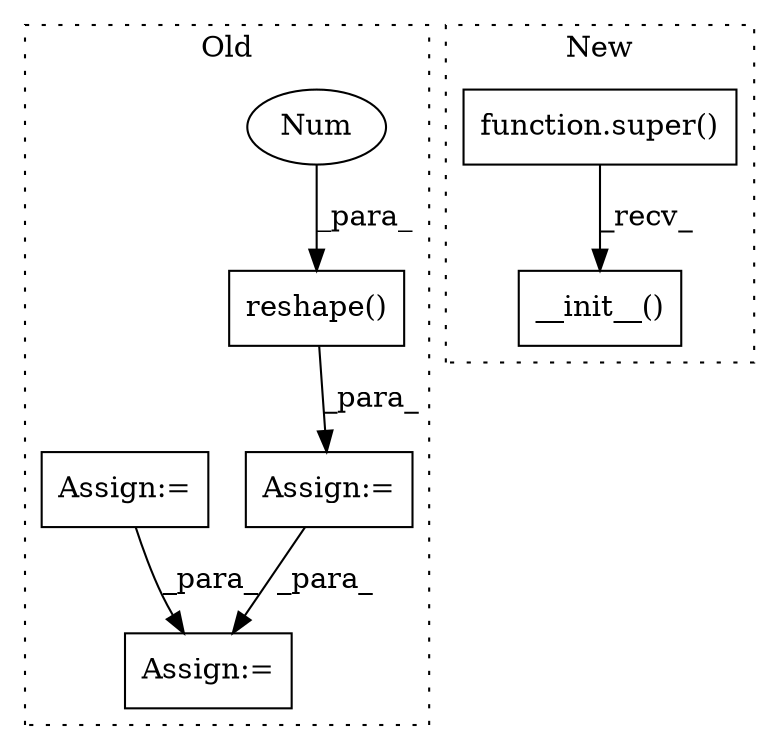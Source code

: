 digraph G {
subgraph cluster0 {
1 [label="reshape()" a="75" s="3524,3559" l="30,1" shape="box"];
3 [label="Num" a="76" s="3558" l="1" shape="ellipse"];
5 [label="Assign:=" a="68" s="3654" l="3" shape="box"];
6 [label="Assign:=" a="68" s="3521" l="3" shape="box"];
7 [label="Assign:=" a="68" s="3426" l="3" shape="box"];
label = "Old";
style="dotted";
}
subgraph cluster1 {
2 [label="function.super()" a="75" s="1924" l="7" shape="box"];
4 [label="__init__()" a="75" s="1924,1950" l="17,1" shape="box"];
label = "New";
style="dotted";
}
1 -> 6 [label="_para_"];
2 -> 4 [label="_recv_"];
3 -> 1 [label="_para_"];
6 -> 5 [label="_para_"];
7 -> 5 [label="_para_"];
}